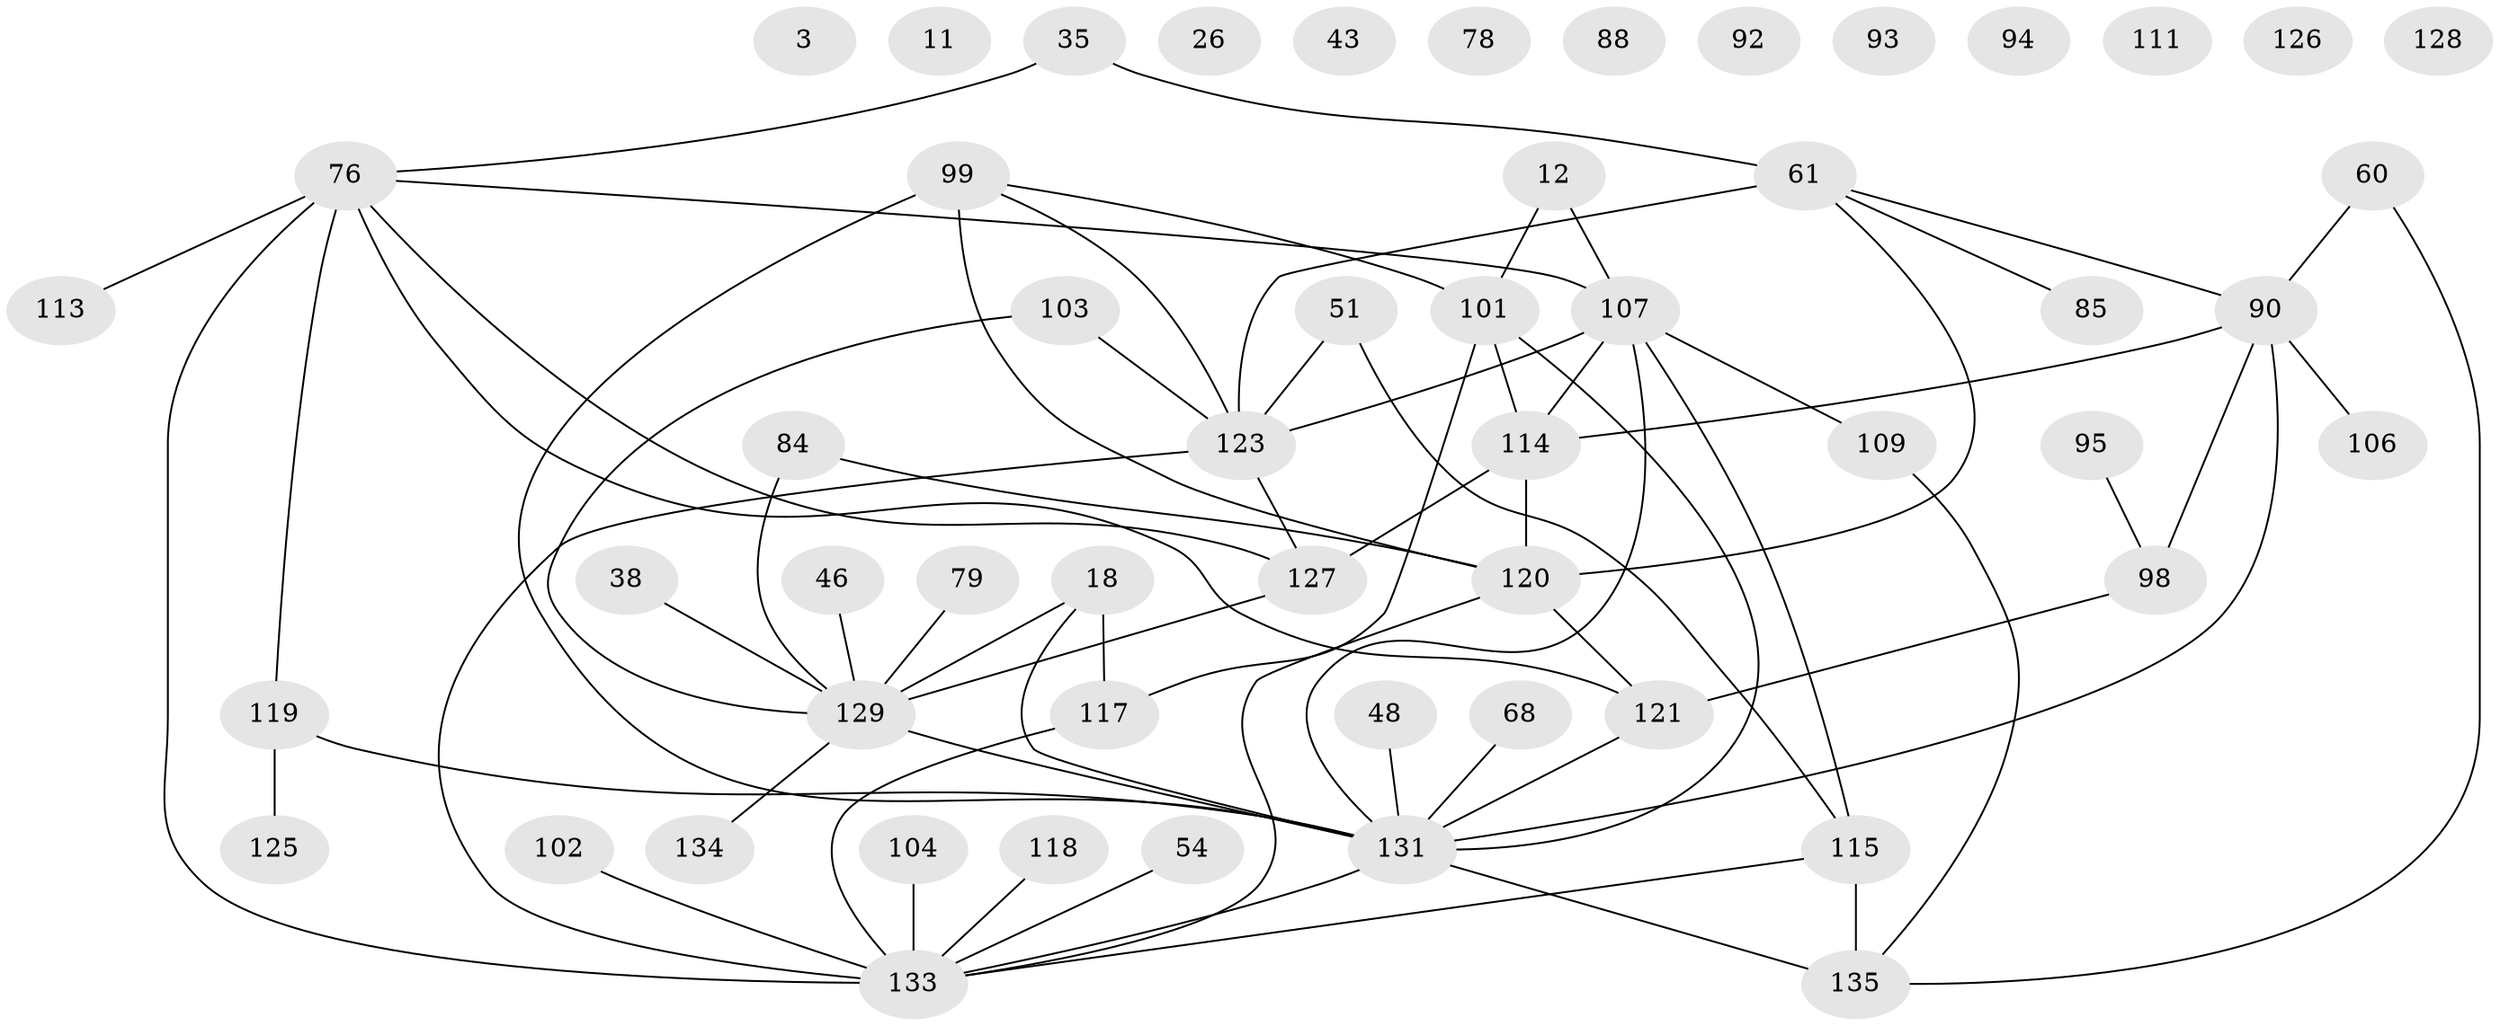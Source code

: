 // original degree distribution, {3: 0.17777777777777778, 2: 0.26666666666666666, 0: 0.07407407407407407, 6: 0.06666666666666667, 5: 0.037037037037037035, 4: 0.1259259259259259, 1: 0.24444444444444444, 8: 0.007407407407407408}
// Generated by graph-tools (version 1.1) at 2025/42/03/04/25 21:42:44]
// undirected, 54 vertices, 70 edges
graph export_dot {
graph [start="1"]
  node [color=gray90,style=filled];
  3;
  11;
  12 [super="+9"];
  18;
  26;
  35;
  38;
  43;
  46 [super="+25"];
  48;
  51;
  54;
  60;
  61;
  68;
  76;
  78;
  79;
  84 [super="+82+74"];
  85;
  88;
  90 [super="+72"];
  92;
  93;
  94;
  95;
  98 [super="+28"];
  99 [super="+44+96"];
  101;
  102;
  103 [super="+15+49+69"];
  104 [super="+31+63+50+67"];
  106 [super="+57"];
  107 [super="+89"];
  109;
  111;
  113;
  114 [super="+100"];
  115 [super="+7"];
  117 [super="+14+21+81"];
  118 [super="+75"];
  119 [super="+91"];
  120 [super="+27+45+105"];
  121 [super="+22"];
  123 [super="+42+52"];
  125 [super="+110"];
  126 [super="+124"];
  127 [super="+1+41+62+23+66+116"];
  128 [super="+122"];
  129 [super="+4"];
  131 [super="+47+55+56+87+97"];
  133 [super="+130+53"];
  134 [super="+16+132"];
  135 [super="+71"];
  12 -- 101;
  12 -- 107;
  18 -- 129 [weight=2];
  18 -- 131;
  18 -- 117;
  35 -- 61;
  35 -- 76;
  38 -- 129;
  46 -- 129;
  48 -- 131;
  51 -- 123;
  51 -- 115;
  54 -- 133;
  60 -- 90;
  60 -- 135;
  61 -- 85;
  61 -- 123 [weight=2];
  61 -- 90;
  61 -- 120;
  68 -- 131;
  76 -- 113;
  76 -- 119;
  76 -- 121 [weight=2];
  76 -- 127;
  76 -- 133;
  76 -- 107;
  79 -- 129;
  84 -- 129;
  84 -- 120;
  90 -- 98;
  90 -- 114;
  90 -- 106;
  90 -- 131 [weight=3];
  95 -- 98;
  98 -- 121 [weight=2];
  99 -- 131 [weight=2];
  99 -- 101;
  99 -- 123;
  99 -- 120;
  101 -- 114 [weight=2];
  101 -- 131;
  101 -- 117;
  102 -- 133;
  103 -- 123;
  103 -- 129;
  104 -- 133;
  107 -- 109;
  107 -- 114 [weight=2];
  107 -- 115;
  107 -- 123 [weight=2];
  107 -- 131;
  109 -- 135;
  114 -- 127;
  114 -- 120;
  115 -- 135 [weight=2];
  115 -- 133;
  117 -- 133;
  118 -- 133;
  119 -- 131 [weight=3];
  119 -- 125;
  120 -- 133;
  120 -- 121 [weight=2];
  121 -- 131;
  123 -- 133 [weight=2];
  123 -- 127;
  127 -- 129;
  129 -- 131;
  129 -- 134;
  131 -- 135;
  131 -- 133;
}
